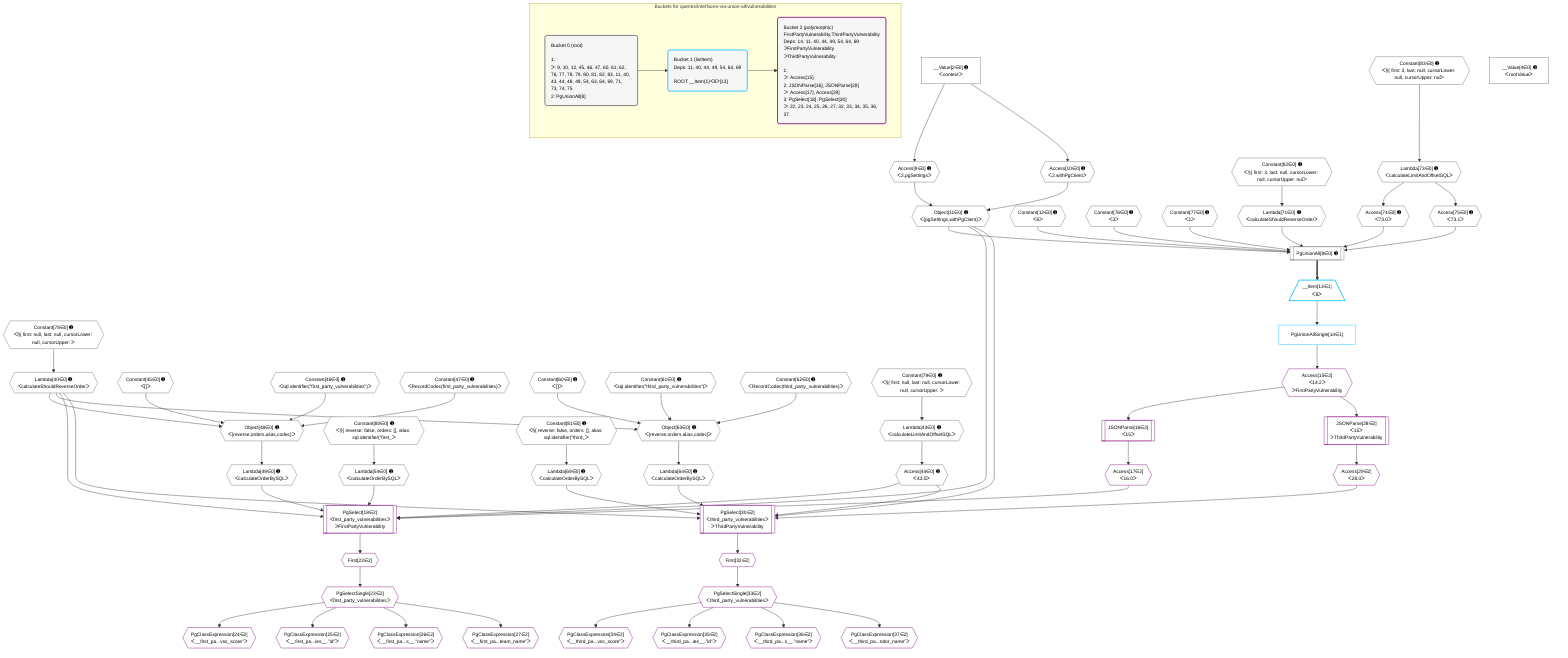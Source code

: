 %%{init: {'themeVariables': { 'fontSize': '12px'}}}%%
graph TD
    classDef path fill:#eee,stroke:#000,color:#000
    classDef plan fill:#fff,stroke-width:1px,color:#000
    classDef itemplan fill:#fff,stroke-width:2px,color:#000
    classDef unbatchedplan fill:#dff,stroke-width:1px,color:#000
    classDef sideeffectplan fill:#fcc,stroke-width:2px,color:#000
    classDef bucket fill:#f6f6f6,color:#000,stroke-width:2px,text-align:left


    %% plan dependencies
    PgUnionAll8[["PgUnionAll[8∈0] ➊"]]:::plan
    Object11{{"Object[11∈0] ➊<br />ᐸ{pgSettings,withPgClient}ᐳ"}}:::plan
    Constant12{{"Constant[12∈0] ➊<br />ᐸ6ᐳ"}}:::plan
    Constant76{{"Constant[76∈0] ➊<br />ᐸ3ᐳ"}}:::plan
    Constant77{{"Constant[77∈0] ➊<br />ᐸ1ᐳ"}}:::plan
    Lambda71{{"Lambda[71∈0] ➊<br />ᐸcalculateShouldReverseOrderᐳ"}}:::plan
    Access74{{"Access[74∈0] ➊<br />ᐸ73.0ᐳ"}}:::plan
    Access75{{"Access[75∈0] ➊<br />ᐸ73.1ᐳ"}}:::plan
    Object11 & Constant12 & Constant76 & Constant77 & Lambda71 & Access74 & Access75 --> PgUnionAll8
    Object48{{"Object[48∈0] ➊<br />ᐸ{reverse,orders,alias,codec}ᐳ"}}:::plan
    Lambda40{{"Lambda[40∈0] ➊<br />ᐸcalculateShouldReverseOrderᐳ"}}:::plan
    Constant45{{"Constant[45∈0] ➊<br />ᐸ[]ᐳ"}}:::plan
    Constant46{{"Constant[46∈0] ➊<br />ᐸsql.identifier(”first_party_vulnerabilities”)ᐳ"}}:::plan
    Constant47{{"Constant[47∈0] ➊<br />ᐸRecordCodec(first_party_vulnerabilities)ᐳ"}}:::plan
    Lambda40 & Constant45 & Constant46 & Constant47 --> Object48
    Object63{{"Object[63∈0] ➊<br />ᐸ{reverse,orders,alias,codec}ᐳ"}}:::plan
    Constant60{{"Constant[60∈0] ➊<br />ᐸ[]ᐳ"}}:::plan
    Constant61{{"Constant[61∈0] ➊<br />ᐸsql.identifier(”third_party_vulnerabilities”)ᐳ"}}:::plan
    Constant62{{"Constant[62∈0] ➊<br />ᐸRecordCodec(third_party_vulnerabilities)ᐳ"}}:::plan
    Lambda40 & Constant60 & Constant61 & Constant62 --> Object63
    Access9{{"Access[9∈0] ➊<br />ᐸ2.pgSettingsᐳ"}}:::plan
    Access10{{"Access[10∈0] ➊<br />ᐸ2.withPgClientᐳ"}}:::plan
    Access9 & Access10 --> Object11
    __Value2["__Value[2∈0] ➊<br />ᐸcontextᐳ"]:::plan
    __Value2 --> Access9
    __Value2 --> Access10
    Constant78{{"Constant[78∈0] ➊<br />ᐸ§{ first: null, last: null, cursorLower: null, cursorUpper: ᐳ"}}:::plan
    Constant78 --> Lambda40
    Lambda43{{"Lambda[43∈0] ➊<br />ᐸcalculateLimitAndOffsetSQLᐳ"}}:::plan
    Constant79{{"Constant[79∈0] ➊<br />ᐸ§{ first: null, last: null, cursorLower: null, cursorUpper: ᐳ"}}:::plan
    Constant79 --> Lambda43
    Access44{{"Access[44∈0] ➊<br />ᐸ43.0ᐳ"}}:::plan
    Lambda43 --> Access44
    Lambda49{{"Lambda[49∈0] ➊<br />ᐸcalculateOrderBySQLᐳ"}}:::plan
    Object48 --> Lambda49
    Lambda54{{"Lambda[54∈0] ➊<br />ᐸcalculateOrderBySQLᐳ"}}:::plan
    Constant80{{"Constant[80∈0] ➊<br />ᐸ§{ reverse: false, orders: [], alias: sql.identifier(”first_ᐳ"}}:::plan
    Constant80 --> Lambda54
    Lambda64{{"Lambda[64∈0] ➊<br />ᐸcalculateOrderBySQLᐳ"}}:::plan
    Object63 --> Lambda64
    Lambda69{{"Lambda[69∈0] ➊<br />ᐸcalculateOrderBySQLᐳ"}}:::plan
    Constant81{{"Constant[81∈0] ➊<br />ᐸ§{ reverse: false, orders: [], alias: sql.identifier(”third_ᐳ"}}:::plan
    Constant81 --> Lambda69
    Constant82{{"Constant[82∈0] ➊<br />ᐸ§{ first: 3, last: null, cursorLower: null, cursorUpper: nulᐳ"}}:::plan
    Constant82 --> Lambda71
    Lambda73{{"Lambda[73∈0] ➊<br />ᐸcalculateLimitAndOffsetSQLᐳ"}}:::plan
    Constant83{{"Constant[83∈0] ➊<br />ᐸ§{ first: 3, last: null, cursorLower: null, cursorUpper: nulᐳ"}}:::plan
    Constant83 --> Lambda73
    Lambda73 --> Access74
    Lambda73 --> Access75
    __Value4["__Value[4∈0] ➊<br />ᐸrootValueᐳ"]:::plan
    __Item13[/"__Item[13∈1]<br />ᐸ8ᐳ"\]:::itemplan
    PgUnionAll8 ==> __Item13
    PgUnionAllSingle14["PgUnionAllSingle[14∈1]"]:::plan
    __Item13 --> PgUnionAllSingle14
    PgSelect18[["PgSelect[18∈2]<br />ᐸfirst_party_vulnerabilitiesᐳ<br />ᐳFirstPartyVulnerability"]]:::plan
    Access17{{"Access[17∈2]<br />ᐸ16.0ᐳ"}}:::plan
    Object11 & Access17 & Lambda40 & Access44 & Lambda49 & Lambda54 --> PgSelect18
    PgSelect30[["PgSelect[30∈2]<br />ᐸthird_party_vulnerabilitiesᐳ<br />ᐳThirdPartyVulnerability"]]:::plan
    Access29{{"Access[29∈2]<br />ᐸ28.0ᐳ"}}:::plan
    Object11 & Access29 & Lambda40 & Access44 & Lambda64 & Lambda69 --> PgSelect30
    Access15{{"Access[15∈2]<br />ᐸ14.2ᐳ<br />ᐳFirstPartyVulnerability"}}:::plan
    PgUnionAllSingle14 --> Access15
    JSONParse16[["JSONParse[16∈2]<br />ᐸ15ᐳ"]]:::plan
    Access15 --> JSONParse16
    JSONParse16 --> Access17
    First22{{"First[22∈2]"}}:::plan
    PgSelect18 --> First22
    PgSelectSingle23{{"PgSelectSingle[23∈2]<br />ᐸfirst_party_vulnerabilitiesᐳ"}}:::plan
    First22 --> PgSelectSingle23
    PgClassExpression24{{"PgClassExpression[24∈2]<br />ᐸ__first_pa...vss_score”ᐳ"}}:::plan
    PgSelectSingle23 --> PgClassExpression24
    PgClassExpression25{{"PgClassExpression[25∈2]<br />ᐸ__first_pa...ies__.”id”ᐳ"}}:::plan
    PgSelectSingle23 --> PgClassExpression25
    PgClassExpression26{{"PgClassExpression[26∈2]<br />ᐸ__first_pa...s__.”name”ᐳ"}}:::plan
    PgSelectSingle23 --> PgClassExpression26
    PgClassExpression27{{"PgClassExpression[27∈2]<br />ᐸ__first_pa...team_name”ᐳ"}}:::plan
    PgSelectSingle23 --> PgClassExpression27
    JSONParse28[["JSONParse[28∈2]<br />ᐸ15ᐳ<br />ᐳThirdPartyVulnerability"]]:::plan
    Access15 --> JSONParse28
    JSONParse28 --> Access29
    First32{{"First[32∈2]"}}:::plan
    PgSelect30 --> First32
    PgSelectSingle33{{"PgSelectSingle[33∈2]<br />ᐸthird_party_vulnerabilitiesᐳ"}}:::plan
    First32 --> PgSelectSingle33
    PgClassExpression34{{"PgClassExpression[34∈2]<br />ᐸ__third_pa...vss_score”ᐳ"}}:::plan
    PgSelectSingle33 --> PgClassExpression34
    PgClassExpression35{{"PgClassExpression[35∈2]<br />ᐸ__third_pa...ies__.”id”ᐳ"}}:::plan
    PgSelectSingle33 --> PgClassExpression35
    PgClassExpression36{{"PgClassExpression[36∈2]<br />ᐸ__third_pa...s__.”name”ᐳ"}}:::plan
    PgSelectSingle33 --> PgClassExpression36
    PgClassExpression37{{"PgClassExpression[37∈2]<br />ᐸ__third_pa...ndor_name”ᐳ"}}:::plan
    PgSelectSingle33 --> PgClassExpression37

    %% define steps

    subgraph "Buckets for queries/interfaces-via-union-all/vulnerabilities"
    Bucket0("Bucket 0 (root)<br /><br />1: <br />ᐳ: 9, 10, 12, 45, 46, 47, 60, 61, 62, 76, 77, 78, 79, 80, 81, 82, 83, 11, 40, 43, 44, 48, 49, 54, 63, 64, 69, 71, 73, 74, 75<br />2: PgUnionAll[8]"):::bucket
    classDef bucket0 stroke:#696969
    class Bucket0,__Value2,__Value4,PgUnionAll8,Access9,Access10,Object11,Constant12,Lambda40,Lambda43,Access44,Constant45,Constant46,Constant47,Object48,Lambda49,Lambda54,Constant60,Constant61,Constant62,Object63,Lambda64,Lambda69,Lambda71,Lambda73,Access74,Access75,Constant76,Constant77,Constant78,Constant79,Constant80,Constant81,Constant82,Constant83 bucket0
    Bucket1("Bucket 1 (listItem)<br />Deps: 11, 40, 44, 49, 54, 64, 69<br /><br />ROOT __Item{1}ᐸ8ᐳ[13]"):::bucket
    classDef bucket1 stroke:#00bfff
    class Bucket1,__Item13,PgUnionAllSingle14 bucket1
    Bucket2("Bucket 2 (polymorphic)<br />FirstPartyVulnerability,ThirdPartyVulnerability<br />Deps: 14, 11, 40, 44, 49, 54, 64, 69<br />ᐳFirstPartyVulnerability<br />ᐳThirdPartyVulnerability<br /><br />1: <br />ᐳ: Access[15]<br />2: JSONParse[16], JSONParse[28]<br />ᐳ: Access[17], Access[29]<br />3: PgSelect[18], PgSelect[30]<br />ᐳ: 22, 23, 24, 25, 26, 27, 32, 33, 34, 35, 36, 37"):::bucket
    classDef bucket2 stroke:#7f007f
    class Bucket2,Access15,JSONParse16,Access17,PgSelect18,First22,PgSelectSingle23,PgClassExpression24,PgClassExpression25,PgClassExpression26,PgClassExpression27,JSONParse28,Access29,PgSelect30,First32,PgSelectSingle33,PgClassExpression34,PgClassExpression35,PgClassExpression36,PgClassExpression37 bucket2
    Bucket0 --> Bucket1
    Bucket1 --> Bucket2
    end